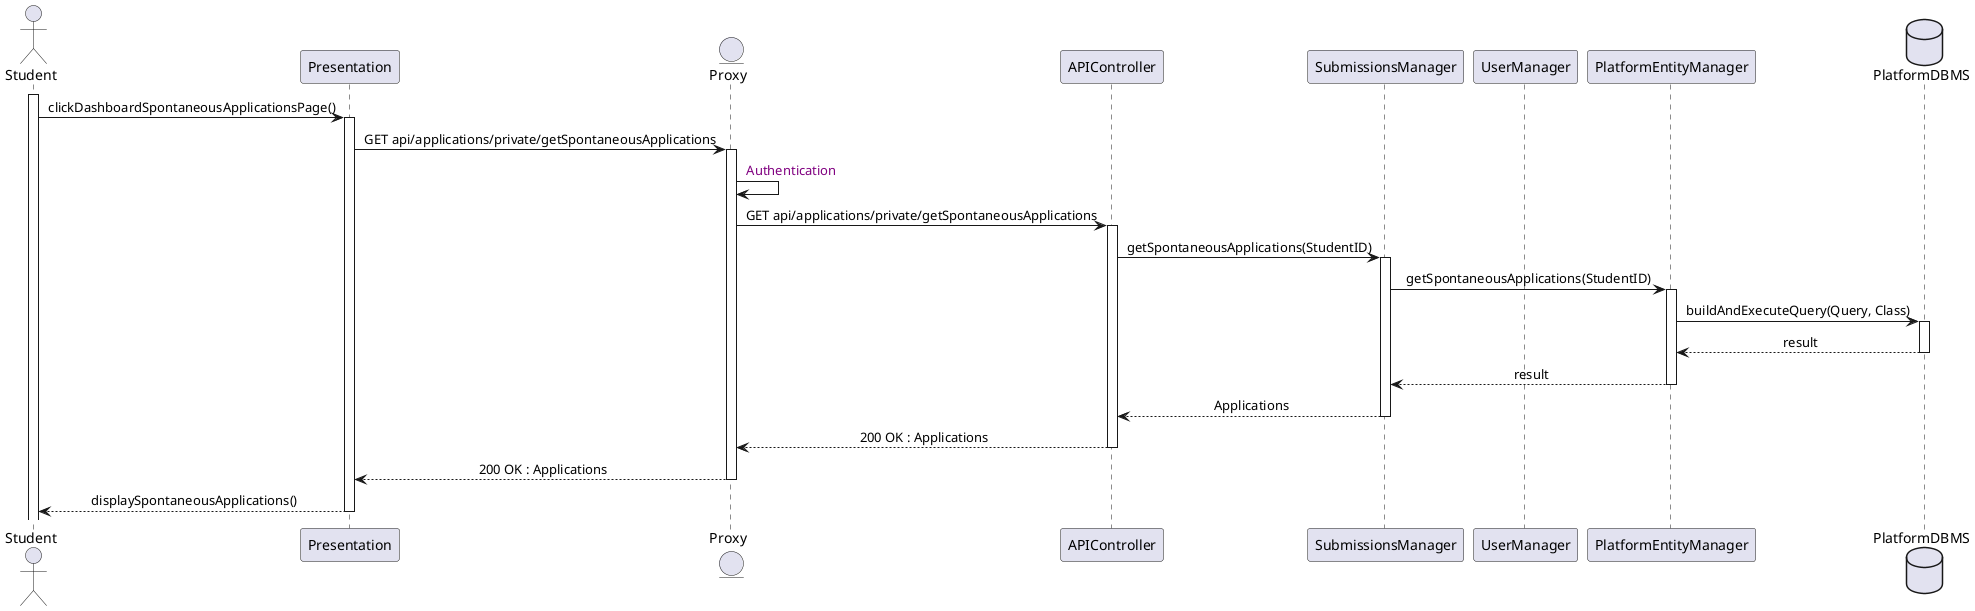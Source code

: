 @startuml 13StudentSeeSpontaneousApplications
skinparam sequenceMessageAlign center
actor       Student
participant Presentation
entity      Proxy
participant APIController
participant SubmissionsManager
participant UserManager
participant PlatformEntityManager
database    PlatformDBMS

activate Student
Student -> Presentation : clickDashboardSpontaneousApplicationsPage()
activate Presentation
Presentation -> Proxy : GET api/applications/private/getSpontaneousApplications
activate Proxy
Proxy -> Proxy : <color:purple> Authentication
Proxy -> APIController : GET api/applications/private/getSpontaneousApplications
activate APIController
APIController -> SubmissionsManager : getSpontaneousApplications(StudentID)
activate SubmissionsManager
SubmissionsManager -> PlatformEntityManager : getSpontaneousApplications(StudentID)
activate PlatformEntityManager
PlatformEntityManager -> PlatformDBMS : buildAndExecuteQuery(Query, Class)
activate PlatformDBMS
PlatformDBMS --> PlatformEntityManager : result
deactivate PlatformDBMS
PlatformEntityManager --> SubmissionsManager : result
deactivate PlatformEntityManager
SubmissionsManager --> APIController : Applications
deactivate SubmissionsManager
APIController --> Proxy : 200 OK : Applications
deactivate APIController
Proxy --> Presentation : 200 OK : Applications
deactivate Proxy
Presentation --> Student : displaySpontaneousApplications()
deactivate Presentation
@enduml